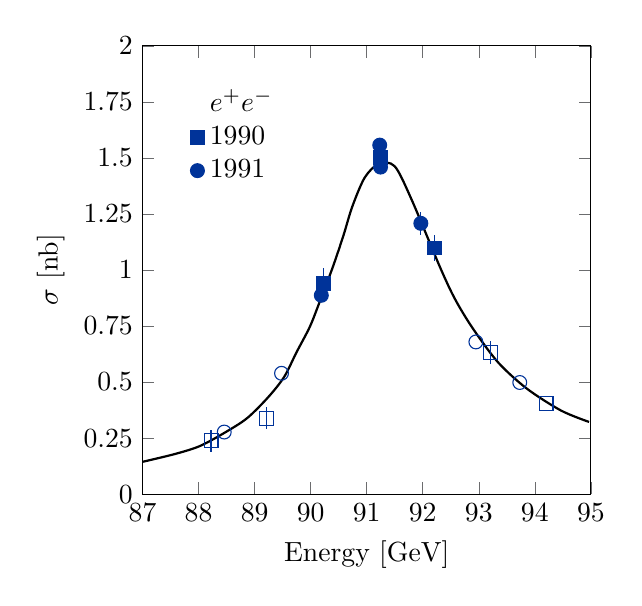 \begin{tikzpicture}
  % Colors
  \definecolor{red}{RGB}{221,42,43}
  \definecolor{green}{RGB}{132,184,24}
  \definecolor{blue}{RGB}{0,51,153}
  \definecolor{orange}{RGB}{192,128,64}
  \definecolor{gray}{RGB}{107,108,110}
  \colorlet{default}{blue}

  \begin{axis}[
      width=0.6\textwidth,
      height=0.6\textwidth,
      xlabel={Energy [GeV]},ylabel={$\sigma$ [nb]},
      samples=500,
      clip=false,
      ymin=0,ymax=2,
      xmin=87,xmax=95,
      %% minor tick num=4,
      xtick={87,88,...,95},
      ytick={0,0.25,...,2},
      mark size=2.5,
      legend cell align=left,
      legend style={at={(0.05,0.8)},anchor=west,legend columns=1,draw=none, align=left}
    ]
    \addlegendimage{empty legend}
    \addlegendentry{$e^+e^-$}
    \addlegendimage{only marks, mark=square*, default}
    \addlegendimage{only marks, mark=*, default}
    \addplot[thick,black,smooth]  coordinates {
      (86.998,0.144)
      (87.578,0.179)
      (88.018,0.214)
      (88.458,0.273  )
      (88.866,0.339 )
      (89.244,0.433)
      (89.527,0.523  )
      (89.748,0.633  )
      (89.984,0.746 )
      (90.158,0.856  )
      (90.395,1.013 )
      (90.585,1.154 )
      (90.743,1.283  )
      (90.964,1.412  )
      (91.215,1.474 )
      (91.498,1.463 )
      %% (91.607,1.423  )
      (91.794,1.318 )
      %% (92.075,1.165  )
      (92.309,1.012 )
      (92.574,0.871  )
      (92.886,0.742 )
      (93.34,0.589 )
      (93.856,0.471 )
      (94.467,0.373 )
      (94.968,0.322 )
    };
    \addplot[default,only marks,mark=square,
     error bars/.cd, y dir=both, y explicit, error mark=] coordinates {
      (88.222,0.238 ) +- (0, 0.05)
      (89.211,0.339) +- (0, 0.05)
      (93.215,0.632) +- (0, 0.05)
      (94.2,0.404 )
    };
    \addplot[default,only marks,mark=o] coordinates {
      (88.458,0.277)
      (89.48,0.539 )
      (92.948,0.679 )
      (93.731,0.498 )
    };

    \addplot[default,only marks,mark=square*,
      error bars/.cd, y dir=both, y explicit, error mark=]  coordinates {
      (90.222,  0.938) +- (0, 0.07)
      (91.247, 1.502) +- (0, 0)
      (92.215, 1.098) +- (0, 0.06)
    };
    \addlegendentry{1990}

    \addplot[default,only marks,mark=*,
      error bars/.cd, y dir=both, y explicit, error mark=] coordinates {
      (90.19,0.887 )
      (91.232,1.557 )
      (91.247,1.459 )
      (91.966,1.208 ) +- (0, 0.05)
    };
    \addlegendentry{1991}
  \end{axis}
\end{tikzpicture}
%% Configure (x)emacs for this file ...
%% Local Variables:
%% mode: latex
%% End:
